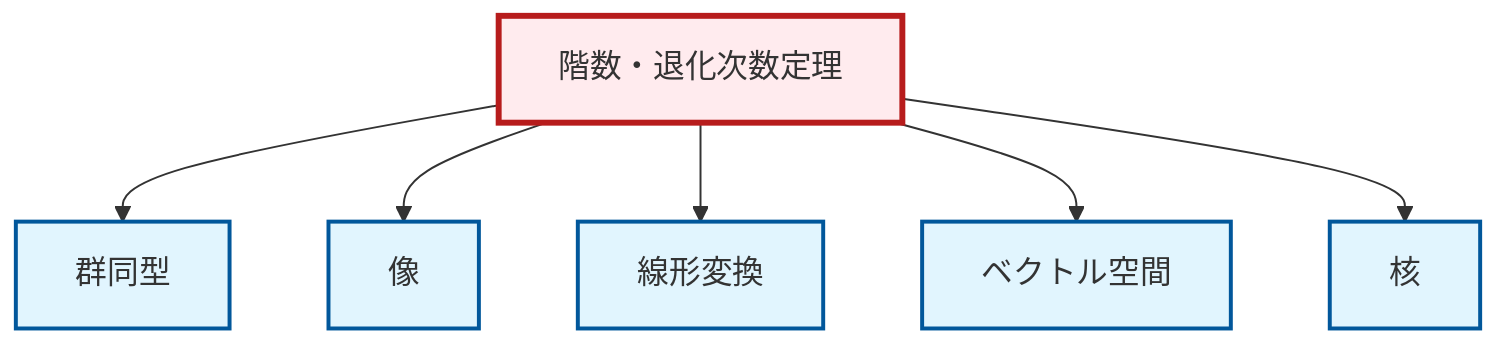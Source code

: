 graph TD
    classDef definition fill:#e1f5fe,stroke:#01579b,stroke-width:2px
    classDef theorem fill:#f3e5f5,stroke:#4a148c,stroke-width:2px
    classDef axiom fill:#fff3e0,stroke:#e65100,stroke-width:2px
    classDef example fill:#e8f5e9,stroke:#1b5e20,stroke-width:2px
    classDef current fill:#ffebee,stroke:#b71c1c,stroke-width:3px
    def-isomorphism["群同型"]:::definition
    def-image["像"]:::definition
    def-kernel["核"]:::definition
    thm-rank-nullity["階数・退化次数定理"]:::theorem
    def-vector-space["ベクトル空間"]:::definition
    def-linear-transformation["線形変換"]:::definition
    thm-rank-nullity --> def-isomorphism
    thm-rank-nullity --> def-image
    thm-rank-nullity --> def-linear-transformation
    thm-rank-nullity --> def-vector-space
    thm-rank-nullity --> def-kernel
    class thm-rank-nullity current